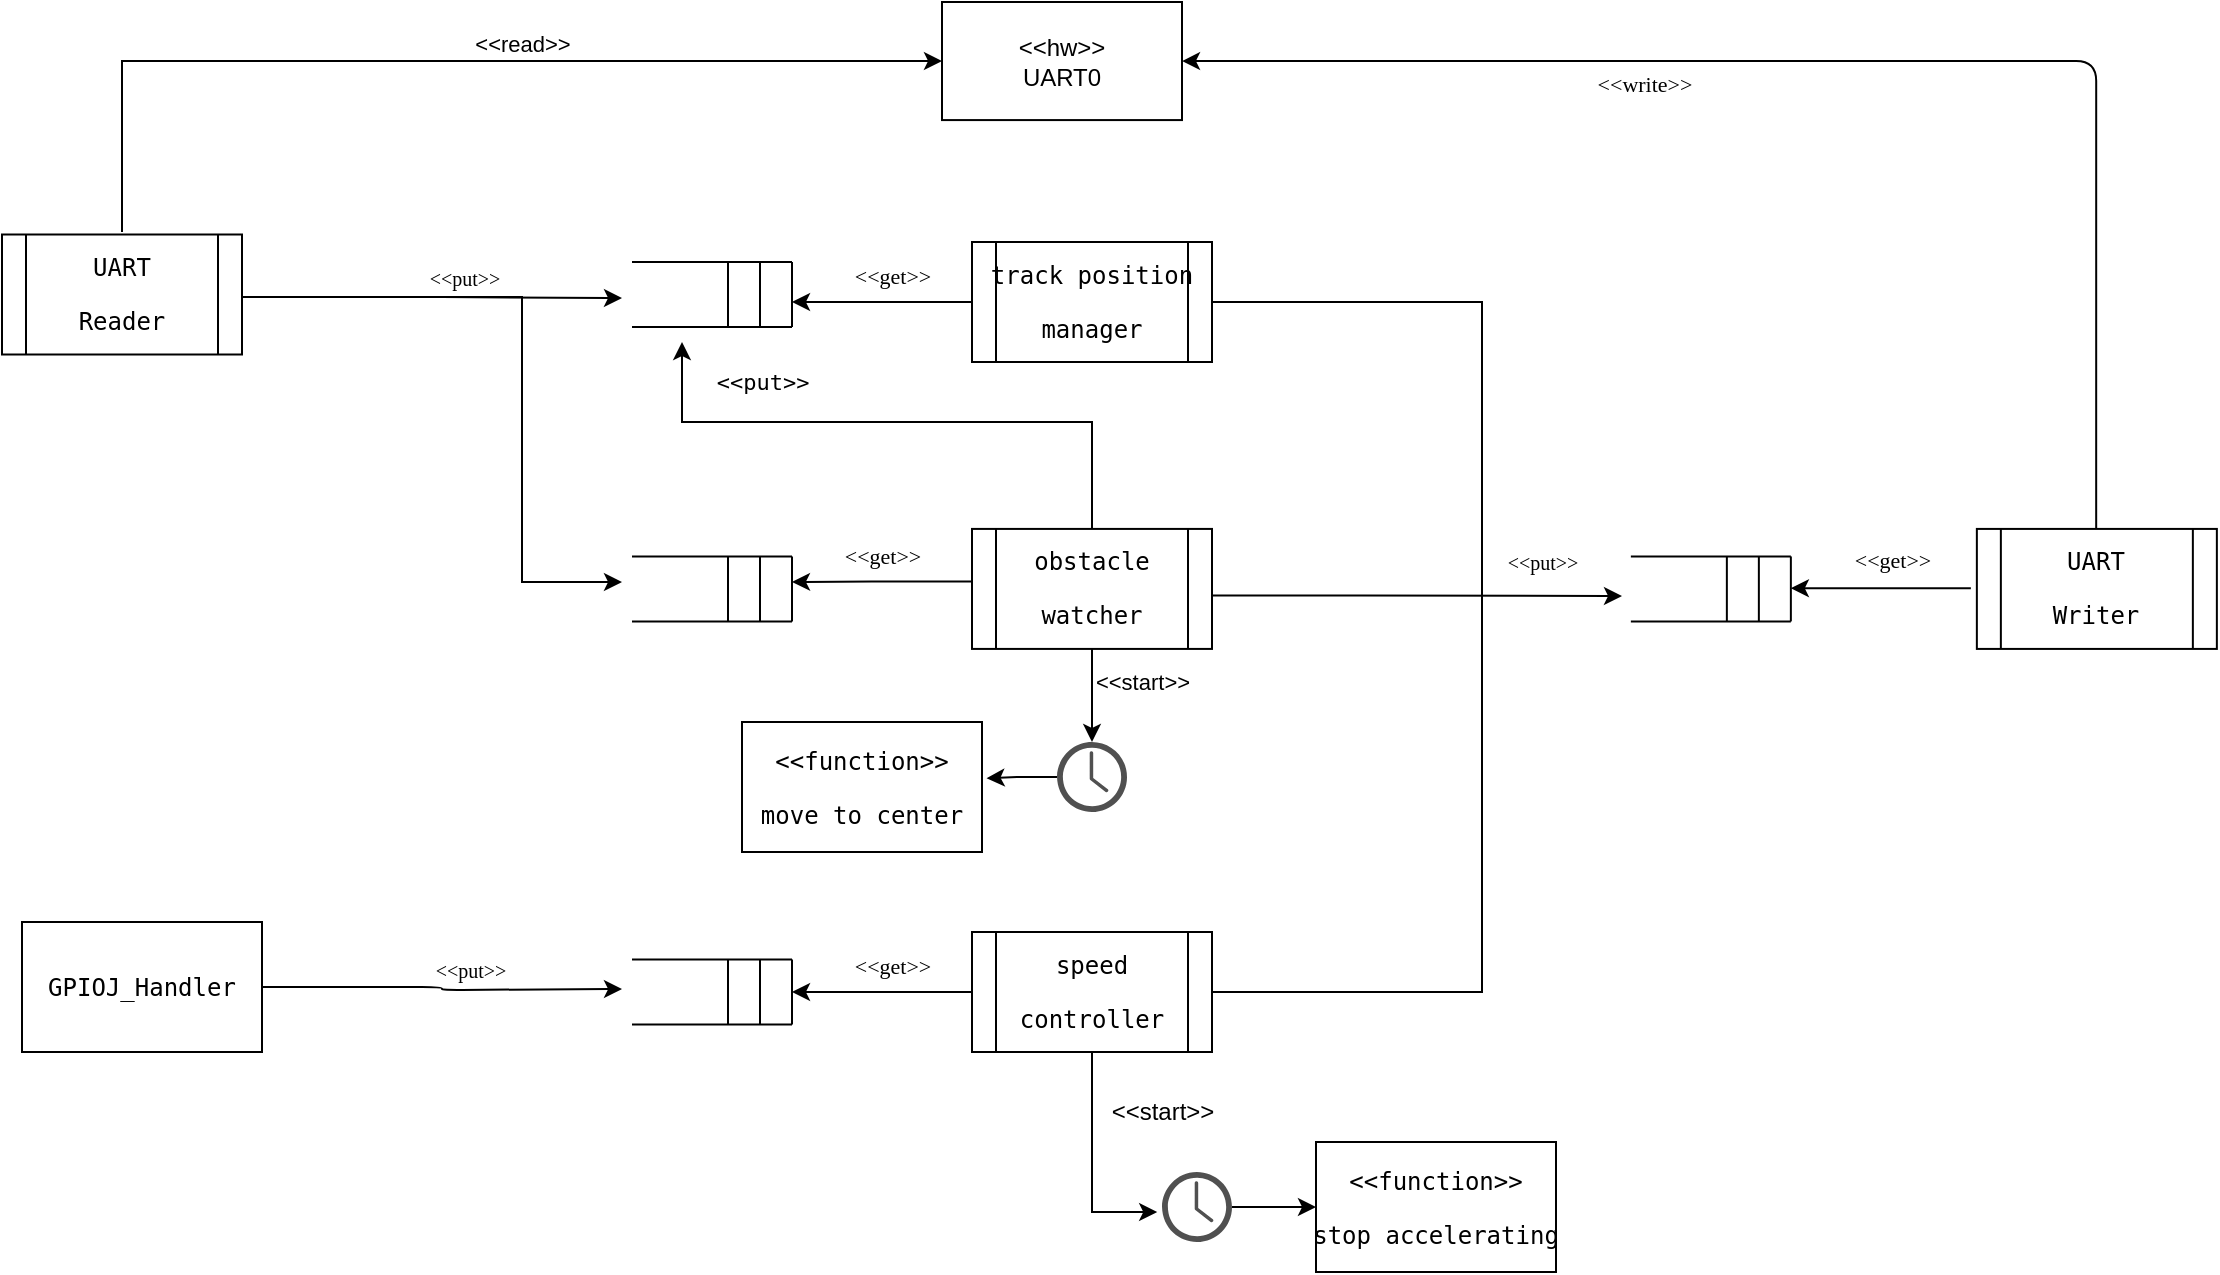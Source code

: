 <mxfile version="14.9.7" type="device"><diagram id="p9ayldSHz2fzutKse77Z" name="Page-1"><mxGraphModel dx="1492" dy="726" grid="1" gridSize="10" guides="1" tooltips="1" connect="1" arrows="1" fold="1" page="1" pageScale="1" pageWidth="827" pageHeight="1169" math="0" shadow="0"><root><mxCell id="0"/><mxCell id="1" parent="0"/><mxCell id="RvvVP48jSFUermWkMPSX-9" style="edgeStyle=orthogonalEdgeStyle;orthogonalLoop=1;jettySize=auto;html=1;" parent="1" source="RvvVP48jSFUermWkMPSX-7" edge="1"><mxGeometry relative="1" as="geometry"><mxPoint x="480" y="543.5" as="targetPoint"/></mxGeometry></mxCell><mxCell id="RvvVP48jSFUermWkMPSX-10" value="&lt;font size=&quot;1&quot;&gt;&amp;lt;&amp;lt;put&amp;gt;&amp;gt;&lt;/font&gt;" style="edgeLabel;html=1;align=center;verticalAlign=middle;resizable=0;points=[];fontFamily=Lucida Console;rounded=1;" parent="RvvVP48jSFUermWkMPSX-9" vertex="1" connectable="0"><mxGeometry x="0.306" y="-1" relative="1" as="geometry"><mxPoint x="-13" y="-11" as="offset"/></mxGeometry></mxCell><mxCell id="RvvVP48jSFUermWkMPSX-7" value="&lt;pre&gt;&lt;font style=&quot;font-size: 12px&quot;&gt;GPIOJ_Handler&lt;/font&gt;&lt;br&gt;&lt;/pre&gt;" style="whiteSpace=wrap;html=1;rounded=0;" parent="1" vertex="1"><mxGeometry x="180" y="510" width="120" height="65" as="geometry"/></mxCell><mxCell id="RvvVP48jSFUermWkMPSX-8" value="" style="group;rounded=1;" parent="1" vertex="1" connectable="0"><mxGeometry x="485" y="528.75" width="80" height="32.5" as="geometry"/></mxCell><mxCell id="RvvVP48jSFUermWkMPSX-2" value="" style="endArrow=none;html=1;" parent="RvvVP48jSFUermWkMPSX-8" edge="1"><mxGeometry width="50" height="50" relative="1" as="geometry"><mxPoint as="sourcePoint"/><mxPoint x="80" as="targetPoint"/></mxGeometry></mxCell><mxCell id="RvvVP48jSFUermWkMPSX-3" value="" style="endArrow=none;html=1;" parent="RvvVP48jSFUermWkMPSX-8" edge="1"><mxGeometry width="50" height="50" relative="1" as="geometry"><mxPoint y="32.5" as="sourcePoint"/><mxPoint x="80" y="32.5" as="targetPoint"/></mxGeometry></mxCell><mxCell id="RvvVP48jSFUermWkMPSX-4" value="" style="endArrow=none;html=1;" parent="RvvVP48jSFUermWkMPSX-8" edge="1"><mxGeometry width="50" height="50" relative="1" as="geometry"><mxPoint x="80" y="32.5" as="sourcePoint"/><mxPoint x="80" as="targetPoint"/></mxGeometry></mxCell><mxCell id="RvvVP48jSFUermWkMPSX-5" value="" style="endArrow=none;html=1;" parent="RvvVP48jSFUermWkMPSX-8" edge="1"><mxGeometry width="50" height="50" relative="1" as="geometry"><mxPoint x="64" y="32.5" as="sourcePoint"/><mxPoint x="64" as="targetPoint"/></mxGeometry></mxCell><mxCell id="RvvVP48jSFUermWkMPSX-6" value="" style="endArrow=none;html=1;" parent="RvvVP48jSFUermWkMPSX-8" edge="1"><mxGeometry width="50" height="50" relative="1" as="geometry"><mxPoint x="48" y="32.5" as="sourcePoint"/><mxPoint x="48" as="targetPoint"/></mxGeometry></mxCell><mxCell id="RvvVP48jSFUermWkMPSX-13" style="edgeStyle=orthogonalEdgeStyle;orthogonalLoop=1;jettySize=auto;html=1;exitX=0;exitY=0.5;exitDx=0;exitDy=0;fontFamily=Lucida Console;" parent="1" source="RvvVP48jSFUermWkMPSX-12" edge="1"><mxGeometry relative="1" as="geometry"><mxPoint x="565" y="545" as="targetPoint"/></mxGeometry></mxCell><mxCell id="RvvVP48jSFUermWkMPSX-14" value="&amp;lt;&amp;lt;get&amp;gt;&amp;gt;" style="edgeLabel;html=1;align=center;verticalAlign=middle;resizable=0;points=[];fontFamily=Lucida Console;rounded=1;" parent="RvvVP48jSFUermWkMPSX-13" vertex="1" connectable="0"><mxGeometry x="0.223" y="-1" relative="1" as="geometry"><mxPoint x="15" y="-13" as="offset"/></mxGeometry></mxCell><mxCell id="_ZKoc4UIOS4Ezkv0sUsm-42" style="edgeStyle=orthogonalEdgeStyle;rounded=0;orthogonalLoop=1;jettySize=auto;html=1;endArrow=none;endFill=0;" parent="1" source="RvvVP48jSFUermWkMPSX-12" edge="1"><mxGeometry relative="1" as="geometry"><mxPoint x="910" y="350" as="targetPoint"/><Array as="points"><mxPoint x="910" y="430"/><mxPoint x="910" y="360"/></Array></mxGeometry></mxCell><mxCell id="Kn6MSZK3x50RtA6sY6wH-5" style="edgeStyle=orthogonalEdgeStyle;rounded=0;orthogonalLoop=1;jettySize=auto;html=1;entryX=-0.068;entryY=0.546;entryDx=0;entryDy=0;entryPerimeter=0;" edge="1" parent="1" source="RvvVP48jSFUermWkMPSX-12" target="Kn6MSZK3x50RtA6sY6wH-4"><mxGeometry relative="1" as="geometry"><Array as="points"><mxPoint x="715" y="655"/><mxPoint x="748" y="655"/></Array></mxGeometry></mxCell><mxCell id="RvvVP48jSFUermWkMPSX-12" value="&lt;pre&gt;speed&lt;/pre&gt;&lt;pre&gt;controller&lt;/pre&gt;" style="shape=process;whiteSpace=wrap;html=1;backgroundOutline=1;rounded=0;" parent="1" vertex="1"><mxGeometry x="655" y="515" width="120" height="60" as="geometry"/></mxCell><mxCell id="_ZKoc4UIOS4Ezkv0sUsm-43" style="edgeStyle=orthogonalEdgeStyle;rounded=0;orthogonalLoop=1;jettySize=auto;html=1;endArrow=classic;endFill=1;" parent="1" edge="1"><mxGeometry relative="1" as="geometry"><mxPoint x="480" y="340" as="targetPoint"/><Array as="points"><mxPoint x="430" y="197"/><mxPoint x="430" y="340"/><mxPoint x="480" y="340"/></Array><mxPoint x="290.0" y="197.483" as="sourcePoint"/></mxGeometry></mxCell><mxCell id="Kn6MSZK3x50RtA6sY6wH-1" style="edgeStyle=orthogonalEdgeStyle;rounded=0;orthogonalLoop=1;jettySize=auto;html=1;exitX=0.5;exitY=0;exitDx=0;exitDy=0;entryX=0;entryY=0.5;entryDx=0;entryDy=0;" edge="1" parent="1" target="_ZKoc4UIOS4Ezkv0sUsm-38"><mxGeometry relative="1" as="geometry"><mxPoint x="230.0" y="165" as="sourcePoint"/><Array as="points"><mxPoint x="230" y="79"/></Array></mxGeometry></mxCell><mxCell id="Kn6MSZK3x50RtA6sY6wH-2" value="&amp;lt;&amp;lt;read&amp;gt;&amp;gt;" style="edgeLabel;html=1;align=center;verticalAlign=middle;resizable=0;points=[];" vertex="1" connectable="0" parent="Kn6MSZK3x50RtA6sY6wH-1"><mxGeometry x="-0.023" relative="1" as="geometry"><mxPoint x="43" y="-9" as="offset"/></mxGeometry></mxCell><mxCell id="_ZKoc4UIOS4Ezkv0sUsm-4" style="edgeStyle=orthogonalEdgeStyle;orthogonalLoop=1;jettySize=auto;html=1;exitX=1;exitY=0.5;exitDx=0;exitDy=0;" parent="1" edge="1"><mxGeometry relative="1" as="geometry"><mxPoint x="480" y="198" as="targetPoint"/><mxPoint x="290.0" y="197.5" as="sourcePoint"/><Array as="points"><mxPoint x="380" y="197"/></Array></mxGeometry></mxCell><mxCell id="_ZKoc4UIOS4Ezkv0sUsm-5" value="&lt;font size=&quot;1&quot;&gt;&amp;lt;&amp;lt;put&amp;gt;&amp;gt;&lt;/font&gt;" style="edgeLabel;html=1;align=center;verticalAlign=middle;resizable=0;points=[];fontFamily=Lucida Console;rounded=1;" parent="_ZKoc4UIOS4Ezkv0sUsm-4" vertex="1" connectable="0"><mxGeometry x="0.306" y="-1" relative="1" as="geometry"><mxPoint x="-13" y="-11" as="offset"/></mxGeometry></mxCell><mxCell id="_ZKoc4UIOS4Ezkv0sUsm-44" style="edgeStyle=orthogonalEdgeStyle;rounded=0;orthogonalLoop=1;jettySize=auto;html=1;endArrow=classic;endFill=1;" parent="1" source="_ZKoc4UIOS4Ezkv0sUsm-7" edge="1"><mxGeometry relative="1" as="geometry"><mxPoint x="510" y="220" as="targetPoint"/><Array as="points"><mxPoint x="715" y="260"/><mxPoint x="510" y="260"/><mxPoint x="510" y="220"/></Array></mxGeometry></mxCell><mxCell id="_ZKoc4UIOS4Ezkv0sUsm-45" value="&lt;pre&gt;&amp;lt;&amp;lt;put&amp;gt;&amp;gt;&lt;/pre&gt;" style="edgeLabel;html=1;align=center;verticalAlign=middle;resizable=0;points=[];" parent="_ZKoc4UIOS4Ezkv0sUsm-44" vertex="1" connectable="0"><mxGeometry x="0.517" y="-1" relative="1" as="geometry"><mxPoint x="8" y="-19" as="offset"/></mxGeometry></mxCell><mxCell id="Kn6MSZK3x50RtA6sY6wH-18" style="edgeStyle=orthogonalEdgeStyle;rounded=0;orthogonalLoop=1;jettySize=auto;html=1;" edge="1" parent="1" source="_ZKoc4UIOS4Ezkv0sUsm-7"><mxGeometry relative="1" as="geometry"><mxPoint x="715.0" y="420.0" as="targetPoint"/></mxGeometry></mxCell><mxCell id="Kn6MSZK3x50RtA6sY6wH-20" value="&amp;lt;&amp;lt;start&amp;gt;&amp;gt;" style="edgeLabel;html=1;align=center;verticalAlign=middle;resizable=0;points=[];" vertex="1" connectable="0" parent="Kn6MSZK3x50RtA6sY6wH-18"><mxGeometry x="0.79" y="-1" relative="1" as="geometry"><mxPoint x="26" y="-25" as="offset"/></mxGeometry></mxCell><mxCell id="_ZKoc4UIOS4Ezkv0sUsm-7" value="&lt;pre&gt;obstacle&lt;/pre&gt;&lt;pre&gt;watcher&lt;/pre&gt;" style="shape=process;whiteSpace=wrap;html=1;backgroundOutline=1;rounded=0;" parent="1" vertex="1"><mxGeometry x="655" y="313.46" width="120" height="60" as="geometry"/></mxCell><mxCell id="_ZKoc4UIOS4Ezkv0sUsm-41" style="edgeStyle=orthogonalEdgeStyle;rounded=0;orthogonalLoop=1;jettySize=auto;html=1;endArrow=none;endFill=0;" parent="1" source="_ZKoc4UIOS4Ezkv0sUsm-8" edge="1"><mxGeometry relative="1" as="geometry"><mxPoint x="910" y="350" as="targetPoint"/><Array as="points"><mxPoint x="910" y="200"/><mxPoint x="910" y="340"/></Array></mxGeometry></mxCell><mxCell id="_ZKoc4UIOS4Ezkv0sUsm-8" value="&lt;pre&gt;track position&lt;/pre&gt;&lt;pre&gt;manager&lt;/pre&gt;" style="shape=process;whiteSpace=wrap;html=1;backgroundOutline=1;rounded=0;" parent="1" vertex="1"><mxGeometry x="655" y="170" width="120" height="60" as="geometry"/></mxCell><mxCell id="_ZKoc4UIOS4Ezkv0sUsm-9" value="" style="group;rounded=1;" parent="1" vertex="1" connectable="0"><mxGeometry x="485" y="180" width="80" height="32.5" as="geometry"/></mxCell><mxCell id="_ZKoc4UIOS4Ezkv0sUsm-10" value="" style="endArrow=none;html=1;" parent="_ZKoc4UIOS4Ezkv0sUsm-9" edge="1"><mxGeometry width="50" height="50" relative="1" as="geometry"><mxPoint as="sourcePoint"/><mxPoint x="80" as="targetPoint"/></mxGeometry></mxCell><mxCell id="_ZKoc4UIOS4Ezkv0sUsm-11" value="" style="endArrow=none;html=1;" parent="_ZKoc4UIOS4Ezkv0sUsm-9" edge="1"><mxGeometry width="50" height="50" relative="1" as="geometry"><mxPoint y="32.5" as="sourcePoint"/><mxPoint x="80" y="32.5" as="targetPoint"/></mxGeometry></mxCell><mxCell id="_ZKoc4UIOS4Ezkv0sUsm-12" value="" style="endArrow=none;html=1;" parent="_ZKoc4UIOS4Ezkv0sUsm-9" edge="1"><mxGeometry width="50" height="50" relative="1" as="geometry"><mxPoint x="80" y="32.5" as="sourcePoint"/><mxPoint x="80" as="targetPoint"/></mxGeometry></mxCell><mxCell id="_ZKoc4UIOS4Ezkv0sUsm-13" value="" style="endArrow=none;html=1;" parent="_ZKoc4UIOS4Ezkv0sUsm-9" edge="1"><mxGeometry width="50" height="50" relative="1" as="geometry"><mxPoint x="64" y="32.5" as="sourcePoint"/><mxPoint x="64" as="targetPoint"/></mxGeometry></mxCell><mxCell id="_ZKoc4UIOS4Ezkv0sUsm-14" value="" style="endArrow=none;html=1;" parent="_ZKoc4UIOS4Ezkv0sUsm-9" edge="1"><mxGeometry width="50" height="50" relative="1" as="geometry"><mxPoint x="48" y="32.5" as="sourcePoint"/><mxPoint x="48" as="targetPoint"/></mxGeometry></mxCell><mxCell id="_ZKoc4UIOS4Ezkv0sUsm-17" style="edgeStyle=orthogonalEdgeStyle;orthogonalLoop=1;jettySize=auto;html=1;exitX=0;exitY=0.5;exitDx=0;exitDy=0;fontFamily=Lucida Console;" parent="1" source="_ZKoc4UIOS4Ezkv0sUsm-8" edge="1"><mxGeometry relative="1" as="geometry"><mxPoint x="565" y="200" as="targetPoint"/><mxPoint x="665" y="249.42" as="sourcePoint"/></mxGeometry></mxCell><mxCell id="_ZKoc4UIOS4Ezkv0sUsm-18" value="&amp;lt;&amp;lt;get&amp;gt;&amp;gt;" style="edgeLabel;html=1;align=center;verticalAlign=middle;resizable=0;points=[];fontFamily=Lucida Console;rounded=1;" parent="_ZKoc4UIOS4Ezkv0sUsm-17" vertex="1" connectable="0"><mxGeometry x="0.223" y="-1" relative="1" as="geometry"><mxPoint x="15" y="-13" as="offset"/></mxGeometry></mxCell><mxCell id="_ZKoc4UIOS4Ezkv0sUsm-19" value="" style="group;rounded=1;" parent="1" vertex="1" connectable="0"><mxGeometry x="485" y="327.21" width="80" height="32.5" as="geometry"/></mxCell><mxCell id="_ZKoc4UIOS4Ezkv0sUsm-20" value="" style="endArrow=none;html=1;" parent="_ZKoc4UIOS4Ezkv0sUsm-19" edge="1"><mxGeometry width="50" height="50" relative="1" as="geometry"><mxPoint as="sourcePoint"/><mxPoint x="80" as="targetPoint"/></mxGeometry></mxCell><mxCell id="_ZKoc4UIOS4Ezkv0sUsm-21" value="" style="endArrow=none;html=1;" parent="_ZKoc4UIOS4Ezkv0sUsm-19" edge="1"><mxGeometry width="50" height="50" relative="1" as="geometry"><mxPoint y="32.5" as="sourcePoint"/><mxPoint x="80" y="32.5" as="targetPoint"/></mxGeometry></mxCell><mxCell id="_ZKoc4UIOS4Ezkv0sUsm-22" value="" style="endArrow=none;html=1;" parent="_ZKoc4UIOS4Ezkv0sUsm-19" edge="1"><mxGeometry width="50" height="50" relative="1" as="geometry"><mxPoint x="80" y="32.5" as="sourcePoint"/><mxPoint x="80" as="targetPoint"/></mxGeometry></mxCell><mxCell id="_ZKoc4UIOS4Ezkv0sUsm-23" value="" style="endArrow=none;html=1;" parent="_ZKoc4UIOS4Ezkv0sUsm-19" edge="1"><mxGeometry width="50" height="50" relative="1" as="geometry"><mxPoint x="64" y="32.5" as="sourcePoint"/><mxPoint x="64" as="targetPoint"/></mxGeometry></mxCell><mxCell id="_ZKoc4UIOS4Ezkv0sUsm-24" value="" style="endArrow=none;html=1;" parent="_ZKoc4UIOS4Ezkv0sUsm-19" edge="1"><mxGeometry width="50" height="50" relative="1" as="geometry"><mxPoint x="48" y="32.5" as="sourcePoint"/><mxPoint x="48" as="targetPoint"/></mxGeometry></mxCell><mxCell id="_ZKoc4UIOS4Ezkv0sUsm-25" style="edgeStyle=orthogonalEdgeStyle;orthogonalLoop=1;jettySize=auto;html=1;exitX=0;exitY=0.5;exitDx=0;exitDy=0;fontFamily=Lucida Console;" parent="1" edge="1"><mxGeometry relative="1" as="geometry"><mxPoint x="565" y="340" as="targetPoint"/><mxPoint x="655" y="339.71" as="sourcePoint"/><Array as="points"><mxPoint x="615" y="340"/><mxPoint x="575" y="340"/></Array></mxGeometry></mxCell><mxCell id="_ZKoc4UIOS4Ezkv0sUsm-26" value="&amp;lt;&amp;lt;get&amp;gt;&amp;gt;" style="edgeLabel;html=1;align=center;verticalAlign=middle;resizable=0;points=[];fontFamily=Lucida Console;rounded=1;" parent="_ZKoc4UIOS4Ezkv0sUsm-25" vertex="1" connectable="0"><mxGeometry x="0.223" y="-1" relative="1" as="geometry"><mxPoint x="10" y="-12" as="offset"/></mxGeometry></mxCell><mxCell id="_ZKoc4UIOS4Ezkv0sUsm-27" style="edgeStyle=orthogonalEdgeStyle;orthogonalLoop=1;jettySize=auto;html=1;" parent="1" edge="1"><mxGeometry relative="1" as="geometry"><mxPoint x="980" y="347" as="targetPoint"/><mxPoint x="775" y="346.7" as="sourcePoint"/><Array as="points"><mxPoint x="840" y="347"/><mxPoint x="840" y="347"/></Array></mxGeometry></mxCell><mxCell id="_ZKoc4UIOS4Ezkv0sUsm-28" value="&lt;font size=&quot;1&quot;&gt;&amp;lt;&amp;lt;put&amp;gt;&amp;gt;&lt;/font&gt;" style="edgeLabel;html=1;align=center;verticalAlign=middle;resizable=0;points=[];fontFamily=Lucida Console;rounded=1;" parent="_ZKoc4UIOS4Ezkv0sUsm-27" vertex="1" connectable="0"><mxGeometry x="0.306" y="-1" relative="1" as="geometry"><mxPoint x="31" y="-18" as="offset"/></mxGeometry></mxCell><mxCell id="_ZKoc4UIOS4Ezkv0sUsm-29" value="&lt;pre&gt;UART&lt;/pre&gt;&lt;pre&gt;Writer&lt;/pre&gt;" style="shape=process;whiteSpace=wrap;html=1;backgroundOutline=1;rounded=0;" parent="1" vertex="1"><mxGeometry x="1157.43" y="313.46" width="120" height="60" as="geometry"/></mxCell><mxCell id="_ZKoc4UIOS4Ezkv0sUsm-30" value="" style="group;rounded=1;" parent="1" vertex="1" connectable="0"><mxGeometry x="984.43" y="327.21" width="80" height="32.5" as="geometry"/></mxCell><mxCell id="_ZKoc4UIOS4Ezkv0sUsm-31" value="" style="endArrow=none;html=1;" parent="_ZKoc4UIOS4Ezkv0sUsm-30" edge="1"><mxGeometry width="50" height="50" relative="1" as="geometry"><mxPoint as="sourcePoint"/><mxPoint x="80" as="targetPoint"/></mxGeometry></mxCell><mxCell id="_ZKoc4UIOS4Ezkv0sUsm-32" value="" style="endArrow=none;html=1;" parent="_ZKoc4UIOS4Ezkv0sUsm-30" edge="1"><mxGeometry width="50" height="50" relative="1" as="geometry"><mxPoint y="32.5" as="sourcePoint"/><mxPoint x="80" y="32.5" as="targetPoint"/></mxGeometry></mxCell><mxCell id="_ZKoc4UIOS4Ezkv0sUsm-33" value="" style="endArrow=none;html=1;" parent="_ZKoc4UIOS4Ezkv0sUsm-30" edge="1"><mxGeometry width="50" height="50" relative="1" as="geometry"><mxPoint x="80" y="32.5" as="sourcePoint"/><mxPoint x="80" as="targetPoint"/></mxGeometry></mxCell><mxCell id="_ZKoc4UIOS4Ezkv0sUsm-34" value="" style="endArrow=none;html=1;" parent="_ZKoc4UIOS4Ezkv0sUsm-30" edge="1"><mxGeometry width="50" height="50" relative="1" as="geometry"><mxPoint x="64" y="32.5" as="sourcePoint"/><mxPoint x="64" as="targetPoint"/></mxGeometry></mxCell><mxCell id="_ZKoc4UIOS4Ezkv0sUsm-35" value="" style="endArrow=none;html=1;" parent="_ZKoc4UIOS4Ezkv0sUsm-30" edge="1"><mxGeometry width="50" height="50" relative="1" as="geometry"><mxPoint x="48" y="32.5" as="sourcePoint"/><mxPoint x="48" as="targetPoint"/></mxGeometry></mxCell><mxCell id="_ZKoc4UIOS4Ezkv0sUsm-36" style="edgeStyle=orthogonalEdgeStyle;orthogonalLoop=1;jettySize=auto;html=1;exitX=0;exitY=0.5;exitDx=0;exitDy=0;fontFamily=Lucida Console;" parent="1" edge="1"><mxGeometry relative="1" as="geometry"><mxPoint x="1064.43" y="343.12" as="targetPoint"/><mxPoint x="1154.43" y="343.12" as="sourcePoint"/></mxGeometry></mxCell><mxCell id="_ZKoc4UIOS4Ezkv0sUsm-37" value="&amp;lt;&amp;lt;get&amp;gt;&amp;gt;" style="edgeLabel;html=1;align=center;verticalAlign=middle;resizable=0;points=[];fontFamily=Lucida Console;rounded=1;" parent="_ZKoc4UIOS4Ezkv0sUsm-36" vertex="1" connectable="0"><mxGeometry x="0.223" y="-1" relative="1" as="geometry"><mxPoint x="15" y="-13" as="offset"/></mxGeometry></mxCell><mxCell id="_ZKoc4UIOS4Ezkv0sUsm-38" value="&lt;font face=&quot;Helvetica&quot; style=&quot;font-size: 12px&quot;&gt;&amp;lt;&amp;lt;hw&amp;gt;&amp;gt;&lt;br&gt;UART0&lt;/font&gt;" style="whiteSpace=wrap;html=1;fontFamily=Lucida Console;fontSize=9;rounded=0;" parent="1" vertex="1"><mxGeometry x="640.0" y="50" width="120" height="59.04" as="geometry"/></mxCell><mxCell id="_ZKoc4UIOS4Ezkv0sUsm-39" style="edgeStyle=orthogonalEdgeStyle;orthogonalLoop=1;jettySize=auto;html=1;exitX=0.5;exitY=0;exitDx=0;exitDy=0;fontFamily=Lucida Console;entryX=1;entryY=0.5;entryDx=0;entryDy=0;" parent="1" edge="1" target="_ZKoc4UIOS4Ezkv0sUsm-38"><mxGeometry relative="1" as="geometry"><mxPoint x="1217.09" y="260" as="targetPoint"/><mxPoint x="1217.09" y="313.46" as="sourcePoint"/><Array as="points"><mxPoint x="1217" y="80"/></Array></mxGeometry></mxCell><mxCell id="_ZKoc4UIOS4Ezkv0sUsm-40" value="&amp;lt;&amp;lt;write&amp;gt;&amp;gt;" style="edgeLabel;html=1;align=center;verticalAlign=middle;resizable=0;points=[];fontFamily=Lucida Console;rounded=1;" parent="_ZKoc4UIOS4Ezkv0sUsm-39" vertex="1" connectable="0"><mxGeometry x="0.223" y="-1" relative="1" as="geometry"><mxPoint x="-38" y="12" as="offset"/></mxGeometry></mxCell><mxCell id="Kn6MSZK3x50RtA6sY6wH-3" value="&lt;pre&gt;UART&lt;/pre&gt;&lt;pre&gt;Reader&lt;/pre&gt;" style="shape=process;whiteSpace=wrap;html=1;backgroundOutline=1;rounded=0;" vertex="1" parent="1"><mxGeometry x="170" y="166.25" width="120" height="60" as="geometry"/></mxCell><mxCell id="Kn6MSZK3x50RtA6sY6wH-8" style="edgeStyle=orthogonalEdgeStyle;rounded=0;orthogonalLoop=1;jettySize=auto;html=1;entryX=0;entryY=0.5;entryDx=0;entryDy=0;" edge="1" parent="1" source="Kn6MSZK3x50RtA6sY6wH-4" target="Kn6MSZK3x50RtA6sY6wH-7"><mxGeometry relative="1" as="geometry"/></mxCell><mxCell id="Kn6MSZK3x50RtA6sY6wH-4" value="" style="pointerEvents=1;shadow=0;dashed=0;html=1;strokeColor=none;fillColor=#505050;labelPosition=center;verticalLabelPosition=bottom;verticalAlign=top;outlineConnect=0;align=center;shape=mxgraph.office.concepts.clock;" vertex="1" parent="1"><mxGeometry x="750" y="635" width="35" height="35" as="geometry"/></mxCell><mxCell id="Kn6MSZK3x50RtA6sY6wH-6" value="&amp;lt;&amp;lt;start&amp;gt;&amp;gt;" style="text;html=1;align=center;verticalAlign=middle;resizable=0;points=[];autosize=1;strokeColor=none;" vertex="1" parent="1"><mxGeometry x="715" y="595" width="70" height="20" as="geometry"/></mxCell><mxCell id="Kn6MSZK3x50RtA6sY6wH-7" value="&lt;pre&gt;&lt;font style=&quot;font-size: 12px&quot;&gt;&amp;lt;&amp;lt;function&amp;gt;&amp;gt;&lt;/font&gt;&lt;/pre&gt;&lt;pre&gt;&lt;font style=&quot;font-size: 12px&quot;&gt;stop accelerating&lt;/font&gt;&lt;/pre&gt;" style="whiteSpace=wrap;html=1;rounded=0;" vertex="1" parent="1"><mxGeometry x="827" y="620" width="120" height="65" as="geometry"/></mxCell><mxCell id="Kn6MSZK3x50RtA6sY6wH-19" style="edgeStyle=orthogonalEdgeStyle;rounded=0;orthogonalLoop=1;jettySize=auto;html=1;entryX=1.019;entryY=0.433;entryDx=0;entryDy=0;entryPerimeter=0;" edge="1" parent="1" source="Kn6MSZK3x50RtA6sY6wH-10" target="Kn6MSZK3x50RtA6sY6wH-9"><mxGeometry relative="1" as="geometry"/></mxCell><mxCell id="Kn6MSZK3x50RtA6sY6wH-10" value="" style="pointerEvents=1;shadow=0;dashed=0;html=1;strokeColor=none;fillColor=#505050;labelPosition=center;verticalLabelPosition=bottom;verticalAlign=top;outlineConnect=0;align=center;shape=mxgraph.office.concepts.clock;" vertex="1" parent="1"><mxGeometry x="697.5" y="420" width="35" height="35" as="geometry"/></mxCell><mxCell id="Kn6MSZK3x50RtA6sY6wH-9" value="&lt;pre&gt;&lt;font style=&quot;font-size: 12px&quot;&gt;&amp;lt;&amp;lt;function&amp;gt;&amp;gt;&lt;/font&gt;&lt;/pre&gt;&lt;pre&gt;move to center&lt;/pre&gt;" style="whiteSpace=wrap;html=1;rounded=0;" vertex="1" parent="1"><mxGeometry x="540" y="410" width="120" height="65" as="geometry"/></mxCell></root></mxGraphModel></diagram></mxfile>